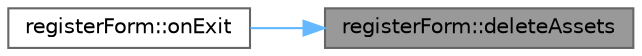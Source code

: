 digraph "registerForm::deleteAssets"
{
 // INTERACTIVE_SVG=YES
 // LATEX_PDF_SIZE
  bgcolor="transparent";
  edge [fontname=Helvetica,fontsize=10,labelfontname=Helvetica,labelfontsize=10];
  node [fontname=Helvetica,fontsize=10,shape=box,height=0.2,width=0.4];
  rankdir="RL";
  Node1 [label="registerForm::deleteAssets",height=0.2,width=0.4,color="gray40", fillcolor="grey60", style="filled", fontcolor="black",tooltip=" "];
  Node1 -> Node2 [dir="back",color="steelblue1",style="solid"];
  Node2 [label="registerForm::onExit",height=0.2,width=0.4,color="grey40", fillcolor="white", style="filled",URL="$classregister_form.html#a11209819dbd62233fba3f5b46c7fbcf8",tooltip=" "];
}
